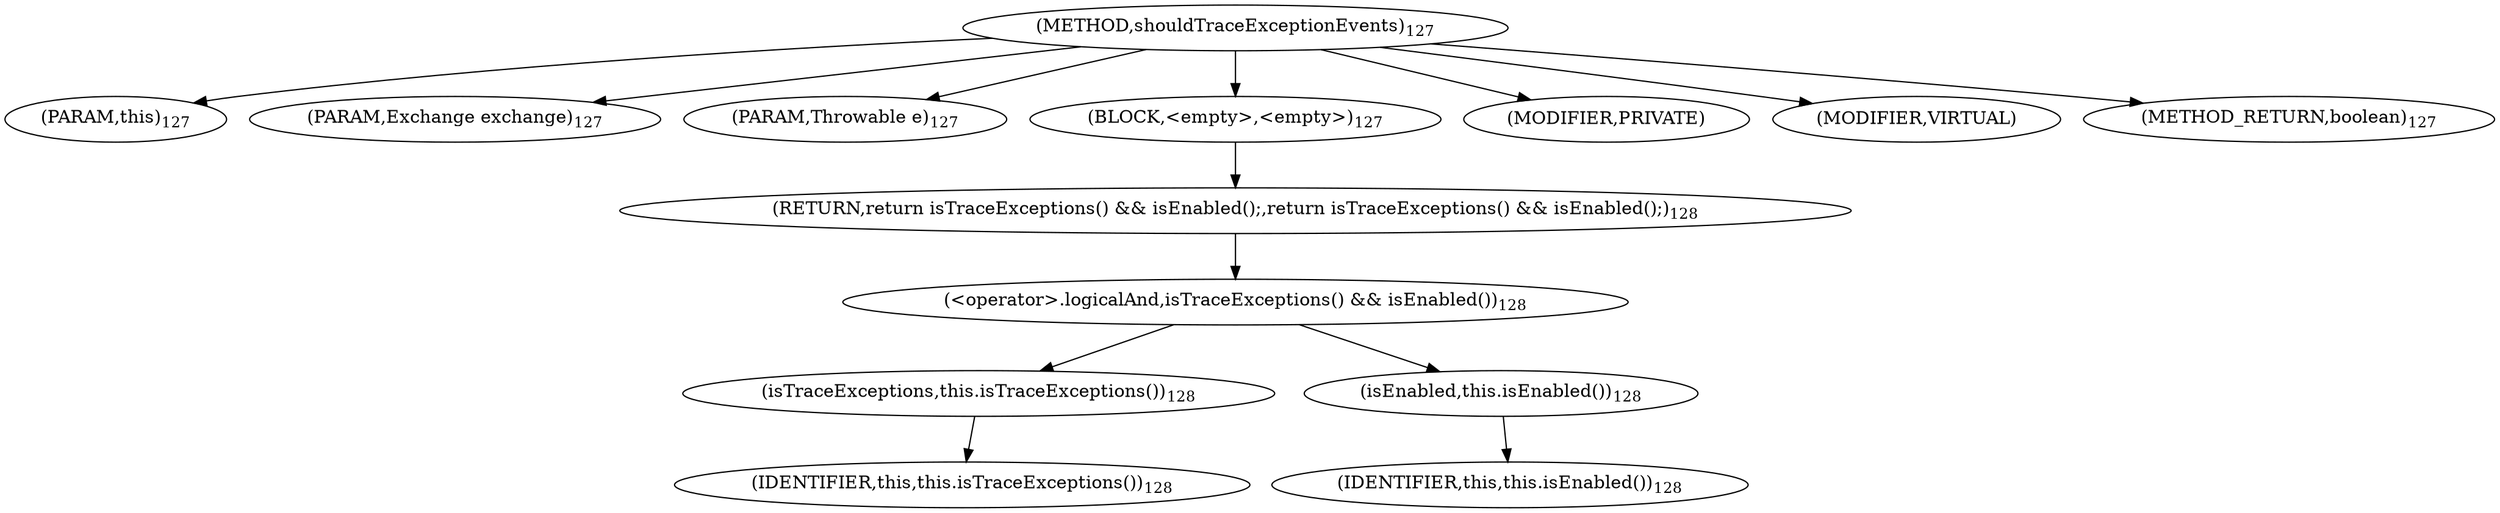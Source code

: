digraph "shouldTraceExceptionEvents" {  
"288" [label = <(METHOD,shouldTraceExceptionEvents)<SUB>127</SUB>> ]
"22" [label = <(PARAM,this)<SUB>127</SUB>> ]
"289" [label = <(PARAM,Exchange exchange)<SUB>127</SUB>> ]
"290" [label = <(PARAM,Throwable e)<SUB>127</SUB>> ]
"291" [label = <(BLOCK,&lt;empty&gt;,&lt;empty&gt;)<SUB>127</SUB>> ]
"292" [label = <(RETURN,return isTraceExceptions() &amp;&amp; isEnabled();,return isTraceExceptions() &amp;&amp; isEnabled();)<SUB>128</SUB>> ]
"293" [label = <(&lt;operator&gt;.logicalAnd,isTraceExceptions() &amp;&amp; isEnabled())<SUB>128</SUB>> ]
"294" [label = <(isTraceExceptions,this.isTraceExceptions())<SUB>128</SUB>> ]
"21" [label = <(IDENTIFIER,this,this.isTraceExceptions())<SUB>128</SUB>> ]
"295" [label = <(isEnabled,this.isEnabled())<SUB>128</SUB>> ]
"23" [label = <(IDENTIFIER,this,this.isEnabled())<SUB>128</SUB>> ]
"296" [label = <(MODIFIER,PRIVATE)> ]
"297" [label = <(MODIFIER,VIRTUAL)> ]
"298" [label = <(METHOD_RETURN,boolean)<SUB>127</SUB>> ]
  "288" -> "22" 
  "288" -> "289" 
  "288" -> "290" 
  "288" -> "291" 
  "288" -> "296" 
  "288" -> "297" 
  "288" -> "298" 
  "291" -> "292" 
  "292" -> "293" 
  "293" -> "294" 
  "293" -> "295" 
  "294" -> "21" 
  "295" -> "23" 
}
